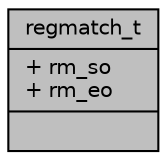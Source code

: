 digraph "regmatch_t"
{
 // INTERACTIVE_SVG=YES
 // LATEX_PDF_SIZE
  edge [fontname="Helvetica",fontsize="10",labelfontname="Helvetica",labelfontsize="10"];
  node [fontname="Helvetica",fontsize="10",shape=record];
  Node1 [label="{regmatch_t\n|+ rm_so\l+ rm_eo\l|}",height=0.2,width=0.4,color="black", fillcolor="grey75", style="filled", fontcolor="black",tooltip=" "];
}
